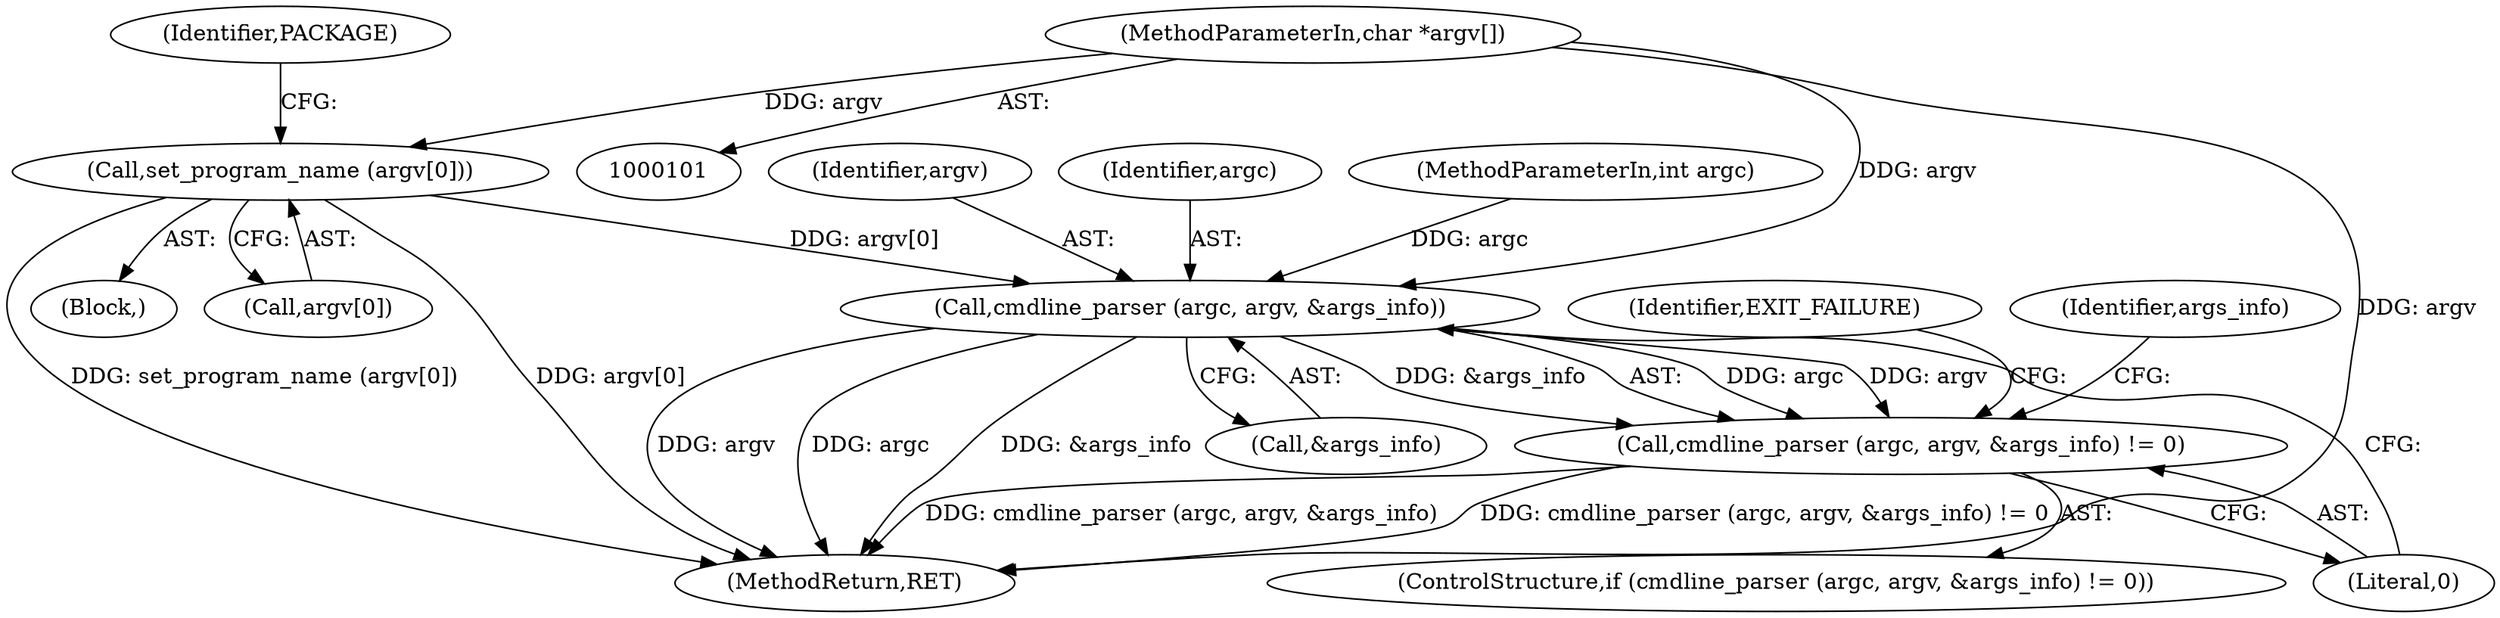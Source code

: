 digraph "0_savannah_5e3cb9c7b5bf0ce665b9d68f5ddf095af5c9ba60@array" {
"1000125" [label="(Call,set_program_name (argv[0]))"];
"1000103" [label="(MethodParameterIn,char *argv[])"];
"1000136" [label="(Call,cmdline_parser (argc, argv, &args_info))"];
"1000135" [label="(Call,cmdline_parser (argc, argv, &args_info) != 0)"];
"1000141" [label="(Literal,0)"];
"1000135" [label="(Call,cmdline_parser (argc, argv, &args_info) != 0)"];
"1000125" [label="(Call,set_program_name (argv[0]))"];
"1000139" [label="(Call,&args_info)"];
"1000104" [label="(Block,)"];
"1000138" [label="(Identifier,argv)"];
"1000143" [label="(Identifier,EXIT_FAILURE)"];
"1001334" [label="(MethodReturn,RET)"];
"1000130" [label="(Identifier,PACKAGE)"];
"1000103" [label="(MethodParameterIn,char *argv[])"];
"1000126" [label="(Call,argv[0])"];
"1000136" [label="(Call,cmdline_parser (argc, argv, &args_info))"];
"1000137" [label="(Identifier,argc)"];
"1000102" [label="(MethodParameterIn,int argc)"];
"1000134" [label="(ControlStructure,if (cmdline_parser (argc, argv, &args_info) != 0))"];
"1000146" [label="(Identifier,args_info)"];
"1000125" -> "1000104"  [label="AST: "];
"1000125" -> "1000126"  [label="CFG: "];
"1000126" -> "1000125"  [label="AST: "];
"1000130" -> "1000125"  [label="CFG: "];
"1000125" -> "1001334"  [label="DDG: argv[0]"];
"1000125" -> "1001334"  [label="DDG: set_program_name (argv[0])"];
"1000103" -> "1000125"  [label="DDG: argv"];
"1000125" -> "1000136"  [label="DDG: argv[0]"];
"1000103" -> "1000101"  [label="AST: "];
"1000103" -> "1001334"  [label="DDG: argv"];
"1000103" -> "1000136"  [label="DDG: argv"];
"1000136" -> "1000135"  [label="AST: "];
"1000136" -> "1000139"  [label="CFG: "];
"1000137" -> "1000136"  [label="AST: "];
"1000138" -> "1000136"  [label="AST: "];
"1000139" -> "1000136"  [label="AST: "];
"1000141" -> "1000136"  [label="CFG: "];
"1000136" -> "1001334"  [label="DDG: &args_info"];
"1000136" -> "1001334"  [label="DDG: argv"];
"1000136" -> "1001334"  [label="DDG: argc"];
"1000136" -> "1000135"  [label="DDG: argc"];
"1000136" -> "1000135"  [label="DDG: argv"];
"1000136" -> "1000135"  [label="DDG: &args_info"];
"1000102" -> "1000136"  [label="DDG: argc"];
"1000135" -> "1000134"  [label="AST: "];
"1000135" -> "1000141"  [label="CFG: "];
"1000141" -> "1000135"  [label="AST: "];
"1000143" -> "1000135"  [label="CFG: "];
"1000146" -> "1000135"  [label="CFG: "];
"1000135" -> "1001334"  [label="DDG: cmdline_parser (argc, argv, &args_info) != 0"];
"1000135" -> "1001334"  [label="DDG: cmdline_parser (argc, argv, &args_info)"];
}
